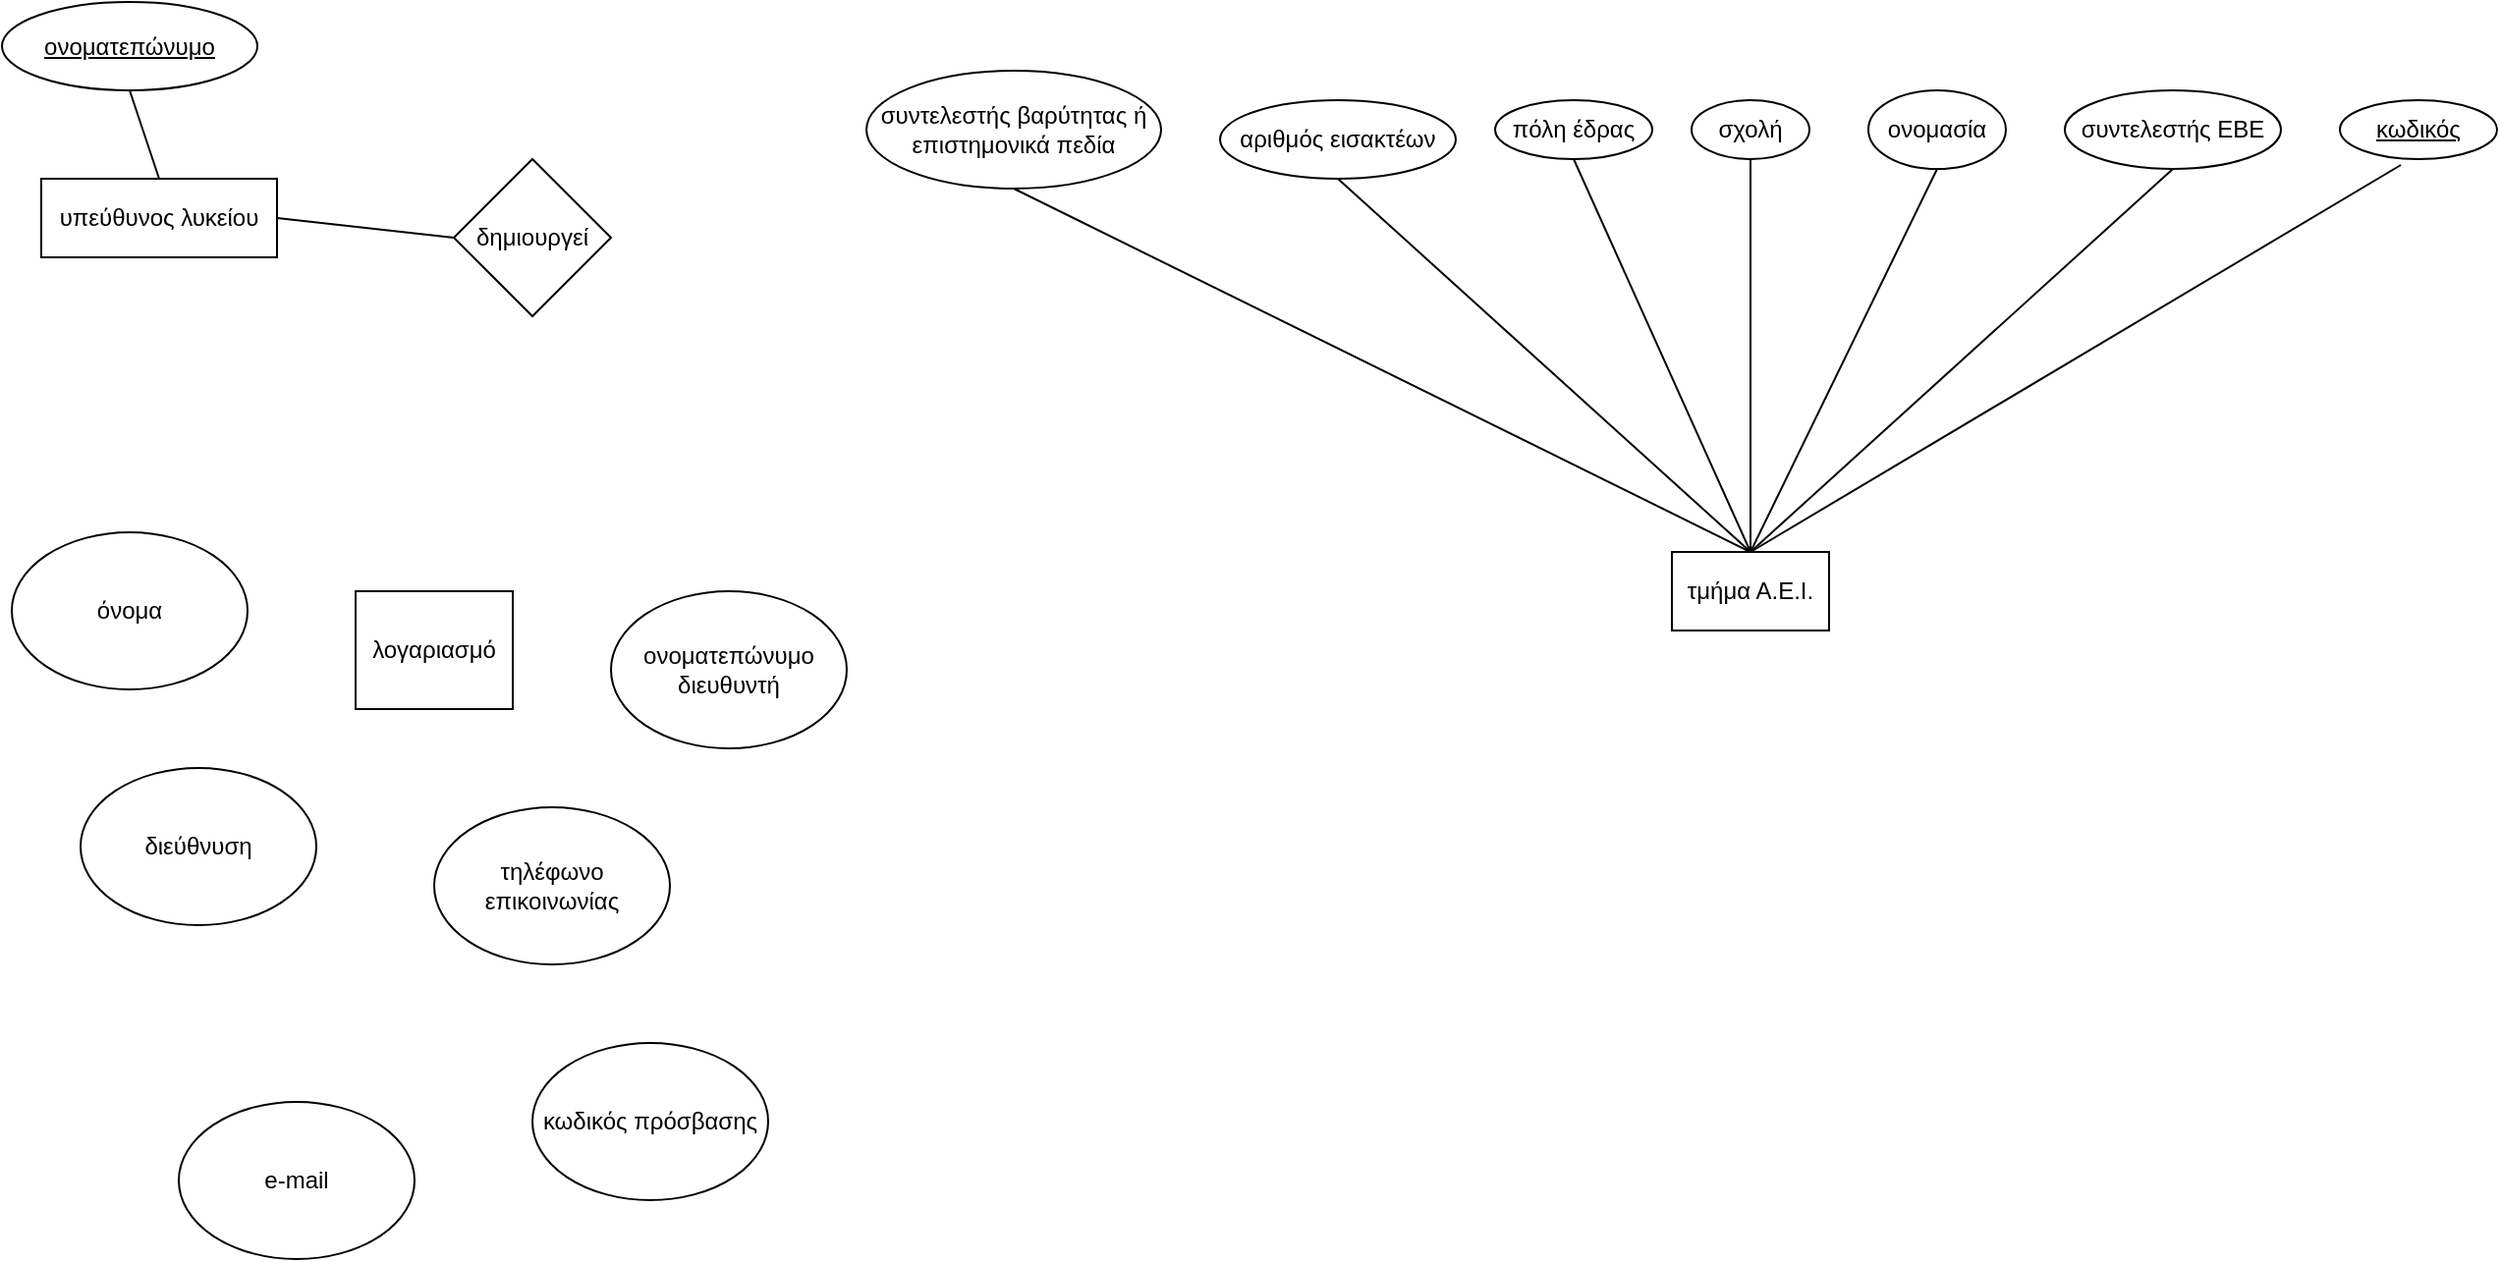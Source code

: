 <mxfile version="15.8.8" type="github">
  <diagram id="5soThCoMKbHqW5SyfzDt" name="Page-1">
    <mxGraphModel dx="1310" dy="1852" grid="1" gridSize="10" guides="1" tooltips="1" connect="1" arrows="1" fold="1" page="1" pageScale="1" pageWidth="850" pageHeight="1100" math="0" shadow="0">
      <root>
        <mxCell id="0" />
        <mxCell id="1" parent="0" />
        <mxCell id="GGdZg751sg8aVn9w_vVH-1" value="τμήμα Α.Ε.Ι." style="rounded=0;whiteSpace=wrap;html=1;" vertex="1" parent="1">
          <mxGeometry x="60" y="110" width="80" height="40" as="geometry" />
        </mxCell>
        <mxCell id="GGdZg751sg8aVn9w_vVH-2" value="&lt;u&gt;κωδικός&lt;/u&gt;" style="ellipse;whiteSpace=wrap;html=1;" vertex="1" parent="1">
          <mxGeometry x="400" y="-120" width="80" height="30" as="geometry" />
        </mxCell>
        <mxCell id="GGdZg751sg8aVn9w_vVH-3" value="ονομασία" style="ellipse;whiteSpace=wrap;html=1;" vertex="1" parent="1">
          <mxGeometry x="160" y="-125" width="70" height="40" as="geometry" />
        </mxCell>
        <mxCell id="GGdZg751sg8aVn9w_vVH-4" value="πόλη έδρας" style="ellipse;whiteSpace=wrap;html=1;" vertex="1" parent="1">
          <mxGeometry x="-30" y="-120" width="80" height="30" as="geometry" />
        </mxCell>
        <mxCell id="GGdZg751sg8aVn9w_vVH-5" value="συντελεστής ΕΒΕ" style="ellipse;whiteSpace=wrap;html=1;" vertex="1" parent="1">
          <mxGeometry x="260" y="-125" width="110" height="40" as="geometry" />
        </mxCell>
        <mxCell id="GGdZg751sg8aVn9w_vVH-6" value="σχολή" style="ellipse;whiteSpace=wrap;html=1;" vertex="1" parent="1">
          <mxGeometry x="70" y="-120" width="60" height="30" as="geometry" />
        </mxCell>
        <mxCell id="GGdZg751sg8aVn9w_vVH-7" value="αριθμός εισακτέων" style="ellipse;whiteSpace=wrap;html=1;" vertex="1" parent="1">
          <mxGeometry x="-170" y="-120" width="120" height="40" as="geometry" />
        </mxCell>
        <mxCell id="GGdZg751sg8aVn9w_vVH-8" value="συντελεστής βαρύτητας ή επιστημονικά πεδία" style="ellipse;whiteSpace=wrap;html=1;" vertex="1" parent="1">
          <mxGeometry x="-350" y="-135" width="150" height="60" as="geometry" />
        </mxCell>
        <mxCell id="GGdZg751sg8aVn9w_vVH-9" value="" style="endArrow=none;html=1;rounded=0;entryX=0.5;entryY=0;entryDx=0;entryDy=0;exitX=0.5;exitY=1;exitDx=0;exitDy=0;" edge="1" parent="1" source="GGdZg751sg8aVn9w_vVH-4" target="GGdZg751sg8aVn9w_vVH-1">
          <mxGeometry width="50" height="50" relative="1" as="geometry">
            <mxPoint x="70" y="230" as="sourcePoint" />
            <mxPoint x="120" y="180" as="targetPoint" />
          </mxGeometry>
        </mxCell>
        <mxCell id="GGdZg751sg8aVn9w_vVH-10" value="" style="endArrow=none;html=1;rounded=0;entryX=0.5;entryY=0;entryDx=0;entryDy=0;exitX=0.5;exitY=1;exitDx=0;exitDy=0;" edge="1" parent="1" source="GGdZg751sg8aVn9w_vVH-6" target="GGdZg751sg8aVn9w_vVH-1">
          <mxGeometry width="50" height="50" relative="1" as="geometry">
            <mxPoint x="440" y="200" as="sourcePoint" />
            <mxPoint x="490" y="150" as="targetPoint" />
          </mxGeometry>
        </mxCell>
        <mxCell id="GGdZg751sg8aVn9w_vVH-11" value="" style="endArrow=none;html=1;rounded=0;exitX=0.5;exitY=0;exitDx=0;exitDy=0;entryX=0.5;entryY=1;entryDx=0;entryDy=0;" edge="1" parent="1" source="GGdZg751sg8aVn9w_vVH-1" target="GGdZg751sg8aVn9w_vVH-3">
          <mxGeometry width="50" height="50" relative="1" as="geometry">
            <mxPoint x="180" y="110" as="sourcePoint" />
            <mxPoint x="230" y="60" as="targetPoint" />
          </mxGeometry>
        </mxCell>
        <mxCell id="GGdZg751sg8aVn9w_vVH-12" value="" style="endArrow=none;html=1;rounded=0;entryX=0.5;entryY=1;entryDx=0;entryDy=0;exitX=0.5;exitY=0;exitDx=0;exitDy=0;" edge="1" parent="1" source="GGdZg751sg8aVn9w_vVH-1" target="GGdZg751sg8aVn9w_vVH-5">
          <mxGeometry width="50" height="50" relative="1" as="geometry">
            <mxPoint x="260" y="180" as="sourcePoint" />
            <mxPoint x="310" y="130" as="targetPoint" />
          </mxGeometry>
        </mxCell>
        <mxCell id="GGdZg751sg8aVn9w_vVH-13" value="" style="endArrow=none;html=1;rounded=0;exitX=0.5;exitY=0;exitDx=0;exitDy=0;entryX=0.388;entryY=1.1;entryDx=0;entryDy=0;entryPerimeter=0;" edge="1" parent="1" source="GGdZg751sg8aVn9w_vVH-1" target="GGdZg751sg8aVn9w_vVH-2">
          <mxGeometry width="50" height="50" relative="1" as="geometry">
            <mxPoint x="290" y="170" as="sourcePoint" />
            <mxPoint x="440" y="-90" as="targetPoint" />
          </mxGeometry>
        </mxCell>
        <mxCell id="GGdZg751sg8aVn9w_vVH-14" value="" style="endArrow=none;html=1;rounded=0;entryX=0.5;entryY=1;entryDx=0;entryDy=0;exitX=0.5;exitY=0;exitDx=0;exitDy=0;" edge="1" parent="1" source="GGdZg751sg8aVn9w_vVH-1" target="GGdZg751sg8aVn9w_vVH-7">
          <mxGeometry width="50" height="50" relative="1" as="geometry">
            <mxPoint x="-160" y="170" as="sourcePoint" />
            <mxPoint x="-110" y="120" as="targetPoint" />
          </mxGeometry>
        </mxCell>
        <mxCell id="GGdZg751sg8aVn9w_vVH-15" value="" style="endArrow=none;html=1;rounded=0;entryX=0.5;entryY=0;entryDx=0;entryDy=0;exitX=0.5;exitY=1;exitDx=0;exitDy=0;" edge="1" parent="1" source="GGdZg751sg8aVn9w_vVH-8" target="GGdZg751sg8aVn9w_vVH-1">
          <mxGeometry width="50" height="50" relative="1" as="geometry">
            <mxPoint x="280" y="190" as="sourcePoint" />
            <mxPoint x="330" y="140" as="targetPoint" />
          </mxGeometry>
        </mxCell>
        <mxCell id="GGdZg751sg8aVn9w_vVH-17" value="υπεύθυνος λυκείου" style="rounded=0;whiteSpace=wrap;html=1;" vertex="1" parent="1">
          <mxGeometry x="-770" y="-80" width="120" height="40" as="geometry" />
        </mxCell>
        <mxCell id="GGdZg751sg8aVn9w_vVH-18" value="&lt;u&gt;ονοματεπώνυμο&lt;/u&gt;" style="ellipse;whiteSpace=wrap;html=1;" vertex="1" parent="1">
          <mxGeometry x="-790" y="-170" width="130" height="45" as="geometry" />
        </mxCell>
        <mxCell id="GGdZg751sg8aVn9w_vVH-19" value="" style="endArrow=none;html=1;rounded=0;entryX=0.5;entryY=1;entryDx=0;entryDy=0;exitX=0.5;exitY=0;exitDx=0;exitDy=0;" edge="1" parent="1" source="GGdZg751sg8aVn9w_vVH-17" target="GGdZg751sg8aVn9w_vVH-18">
          <mxGeometry width="50" height="50" relative="1" as="geometry">
            <mxPoint x="-610" y="90" as="sourcePoint" />
            <mxPoint x="-560" y="40" as="targetPoint" />
          </mxGeometry>
        </mxCell>
        <mxCell id="GGdZg751sg8aVn9w_vVH-20" value="δημιουργεί" style="rhombus;whiteSpace=wrap;html=1;" vertex="1" parent="1">
          <mxGeometry x="-560" y="-90" width="80" height="80" as="geometry" />
        </mxCell>
        <mxCell id="GGdZg751sg8aVn9w_vVH-21" value="" style="endArrow=none;html=1;rounded=0;exitX=1;exitY=0.5;exitDx=0;exitDy=0;entryX=0;entryY=0.5;entryDx=0;entryDy=0;" edge="1" parent="1" source="GGdZg751sg8aVn9w_vVH-17" target="GGdZg751sg8aVn9w_vVH-20">
          <mxGeometry width="50" height="50" relative="1" as="geometry">
            <mxPoint x="-610" y="100" as="sourcePoint" />
            <mxPoint x="-560" y="50" as="targetPoint" />
          </mxGeometry>
        </mxCell>
        <mxCell id="GGdZg751sg8aVn9w_vVH-22" value="λογαριασμό" style="rounded=0;whiteSpace=wrap;html=1;" vertex="1" parent="1">
          <mxGeometry x="-610" y="130" width="80" height="60" as="geometry" />
        </mxCell>
        <mxCell id="GGdZg751sg8aVn9w_vVH-24" value="διεύθνυση" style="ellipse;whiteSpace=wrap;html=1;" vertex="1" parent="1">
          <mxGeometry x="-750" y="220" width="120" height="80" as="geometry" />
        </mxCell>
        <mxCell id="GGdZg751sg8aVn9w_vVH-25" value="τηλέφωνο επικοινωνίας" style="ellipse;whiteSpace=wrap;html=1;" vertex="1" parent="1">
          <mxGeometry x="-570" y="240" width="120" height="80" as="geometry" />
        </mxCell>
        <mxCell id="GGdZg751sg8aVn9w_vVH-26" value="όνομα" style="ellipse;whiteSpace=wrap;html=1;" vertex="1" parent="1">
          <mxGeometry x="-785" y="100" width="120" height="80" as="geometry" />
        </mxCell>
        <mxCell id="GGdZg751sg8aVn9w_vVH-27" value="e-mail" style="ellipse;whiteSpace=wrap;html=1;" vertex="1" parent="1">
          <mxGeometry x="-700" y="390" width="120" height="80" as="geometry" />
        </mxCell>
        <mxCell id="GGdZg751sg8aVn9w_vVH-28" value="κωδικός πρόσβασης" style="ellipse;whiteSpace=wrap;html=1;" vertex="1" parent="1">
          <mxGeometry x="-520" y="360" width="120" height="80" as="geometry" />
        </mxCell>
        <mxCell id="GGdZg751sg8aVn9w_vVH-29" value="ονοματεπώνυμο διευθυντή" style="ellipse;whiteSpace=wrap;html=1;" vertex="1" parent="1">
          <mxGeometry x="-480" y="130" width="120" height="80" as="geometry" />
        </mxCell>
      </root>
    </mxGraphModel>
  </diagram>
</mxfile>
